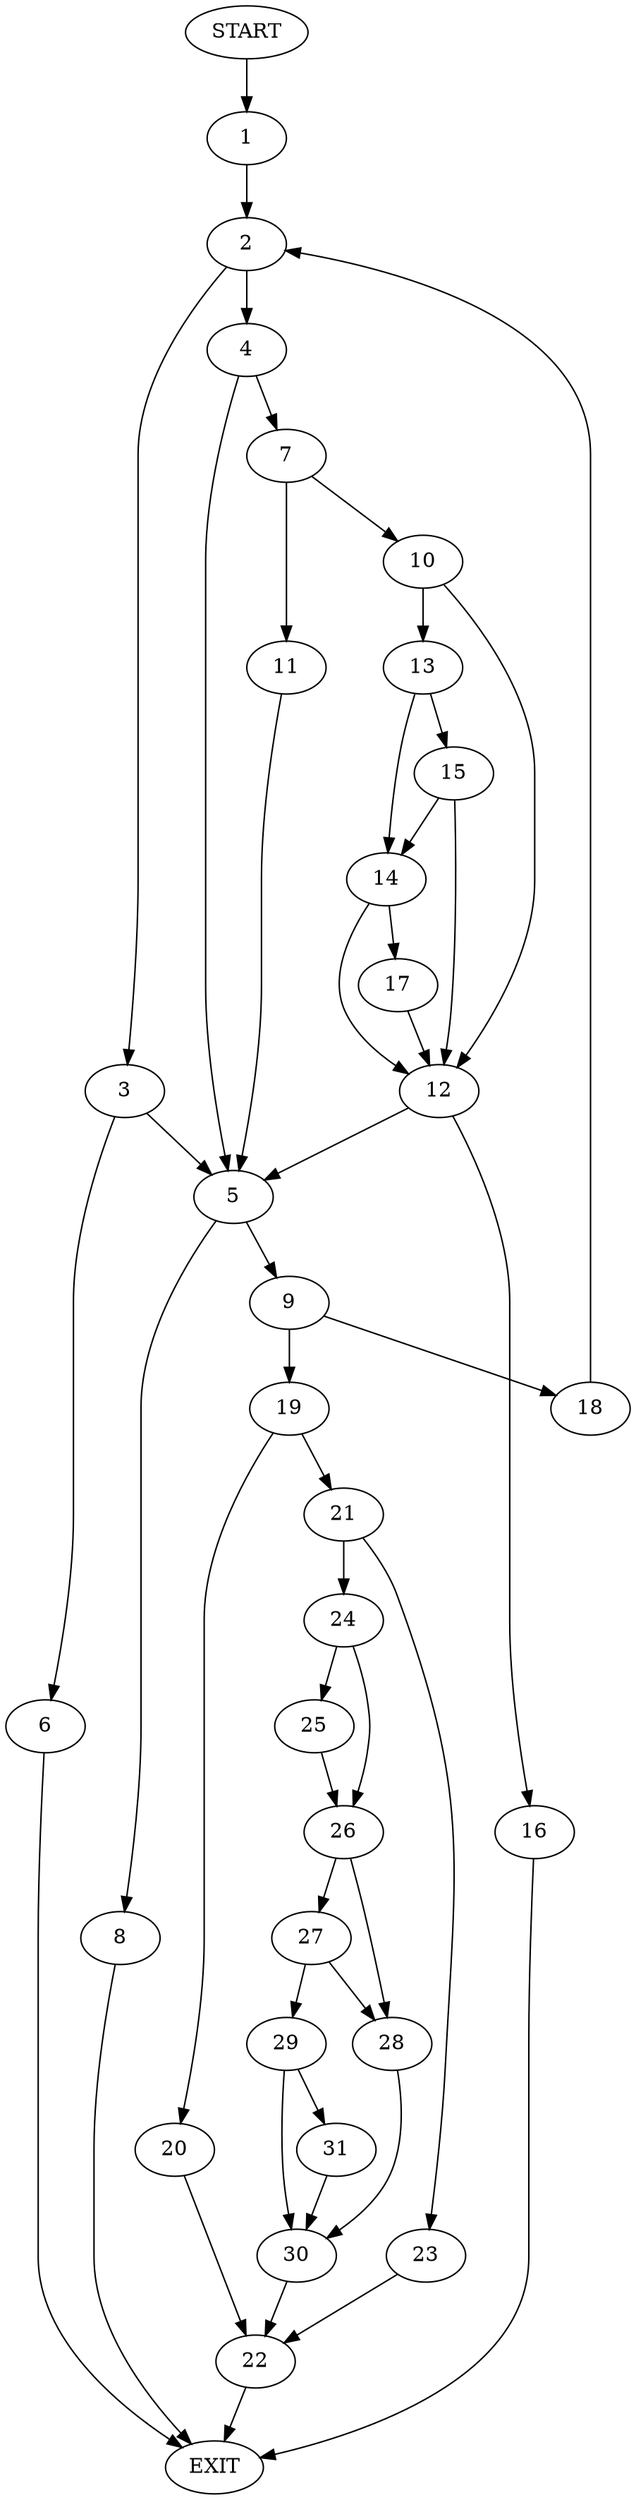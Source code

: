 digraph {
0 [label="START"]
32 [label="EXIT"]
0 -> 1
1 -> 2
2 -> 3
2 -> 4
3 -> 5
3 -> 6
4 -> 7
4 -> 5
6 -> 32
5 -> 8
5 -> 9
7 -> 10
7 -> 11
11 -> 5
10 -> 12
10 -> 13
13 -> 14
13 -> 15
12 -> 16
12 -> 5
14 -> 12
14 -> 17
15 -> 12
15 -> 14
17 -> 12
16 -> 32
9 -> 18
9 -> 19
8 -> 32
19 -> 20
19 -> 21
18 -> 2
20 -> 22
21 -> 23
21 -> 24
22 -> 32
23 -> 22
24 -> 25
24 -> 26
25 -> 26
26 -> 27
26 -> 28
27 -> 29
27 -> 28
28 -> 30
29 -> 30
29 -> 31
30 -> 22
31 -> 30
}
